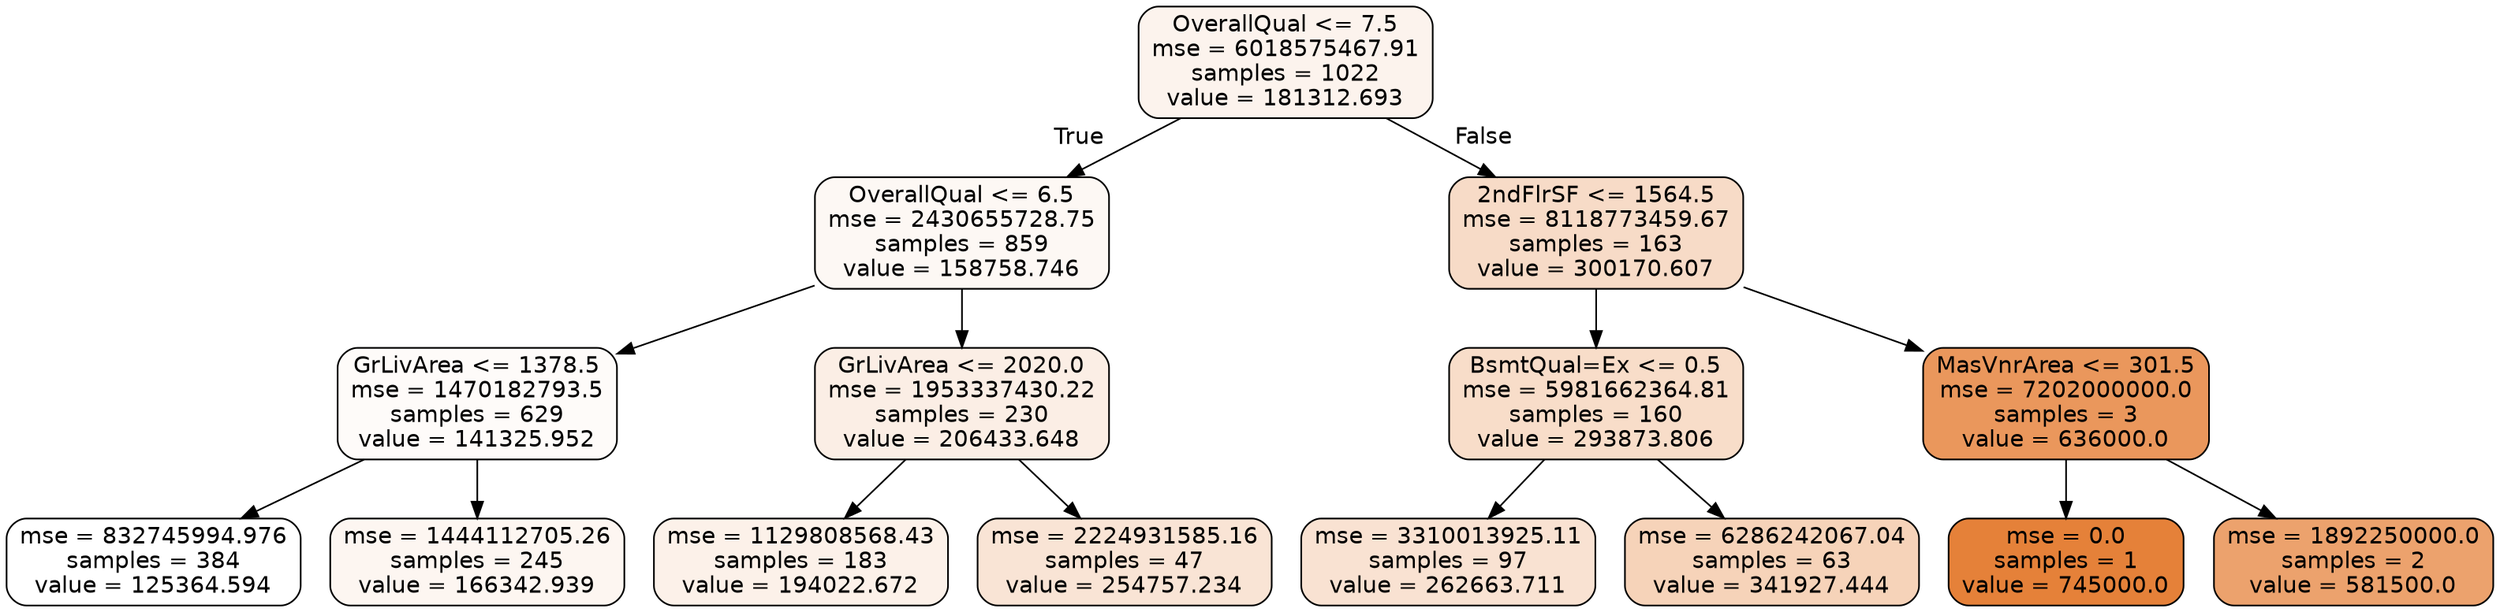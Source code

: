 digraph Tree {
node [shape=box, style="filled, rounded", color="black", fontname=helvetica] ;
edge [fontname=helvetica] ;
0 [label="OverallQual <= 7.5\nmse = 6018575467.91\nsamples = 1022\nvalue = 181312.693", fillcolor="#e5813917"] ;
1 [label="OverallQual <= 6.5\nmse = 2430655728.75\nsamples = 859\nvalue = 158758.746", fillcolor="#e581390e"] ;
0 -> 1 [labeldistance=2.5, labelangle=45, headlabel="True"] ;
2 [label="GrLivArea <= 1378.5\nmse = 1470182793.5\nsamples = 629\nvalue = 141325.952", fillcolor="#e5813907"] ;
1 -> 2 ;
3 [label="mse = 832745994.976\nsamples = 384\nvalue = 125364.594", fillcolor="#e5813900"] ;
2 -> 3 ;
4 [label="mse = 1444112705.26\nsamples = 245\nvalue = 166342.939", fillcolor="#e5813911"] ;
2 -> 4 ;
5 [label="GrLivArea <= 2020.0\nmse = 1953337430.22\nsamples = 230\nvalue = 206433.648", fillcolor="#e5813921"] ;
1 -> 5 ;
6 [label="mse = 1129808568.43\nsamples = 183\nvalue = 194022.672", fillcolor="#e581391c"] ;
5 -> 6 ;
7 [label="mse = 2224931585.16\nsamples = 47\nvalue = 254757.234", fillcolor="#e5813935"] ;
5 -> 7 ;
8 [label="2ndFlrSF <= 1564.5\nmse = 8118773459.67\nsamples = 163\nvalue = 300170.607", fillcolor="#e5813948"] ;
0 -> 8 [labeldistance=2.5, labelangle=-45, headlabel="False"] ;
9 [label="BsmtQual=Ex <= 0.5\nmse = 5981662364.81\nsamples = 160\nvalue = 293873.806", fillcolor="#e5813945"] ;
8 -> 9 ;
10 [label="mse = 3310013925.11\nsamples = 97\nvalue = 262663.711", fillcolor="#e5813939"] ;
9 -> 10 ;
11 [label="mse = 6286242067.04\nsamples = 63\nvalue = 341927.444", fillcolor="#e5813959"] ;
9 -> 11 ;
12 [label="MasVnrArea <= 301.5\nmse = 7202000000.0\nsamples = 3\nvalue = 636000.0", fillcolor="#e58139d2"] ;
8 -> 12 ;
13 [label="mse = 0.0\nsamples = 1\nvalue = 745000.0", fillcolor="#e58139ff"] ;
12 -> 13 ;
14 [label="mse = 1892250000.0\nsamples = 2\nvalue = 581500.0", fillcolor="#e58139bc"] ;
12 -> 14 ;
}